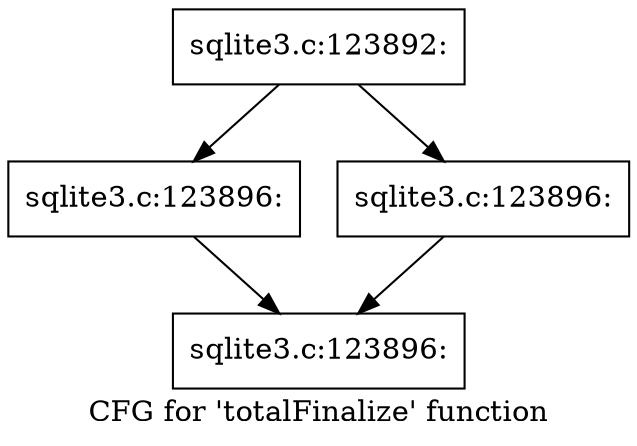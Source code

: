 digraph "CFG for 'totalFinalize' function" {
	label="CFG for 'totalFinalize' function";

	Node0x55c0fa5db130 [shape=record,label="{sqlite3.c:123892:}"];
	Node0x55c0fa5db130 -> Node0x55c0fa5df2a0;
	Node0x55c0fa5db130 -> Node0x55c0fa5dfb80;
	Node0x55c0fa5df2a0 [shape=record,label="{sqlite3.c:123896:}"];
	Node0x55c0fa5df2a0 -> Node0x55c0fa5dfbd0;
	Node0x55c0fa5dfb80 [shape=record,label="{sqlite3.c:123896:}"];
	Node0x55c0fa5dfb80 -> Node0x55c0fa5dfbd0;
	Node0x55c0fa5dfbd0 [shape=record,label="{sqlite3.c:123896:}"];
}
